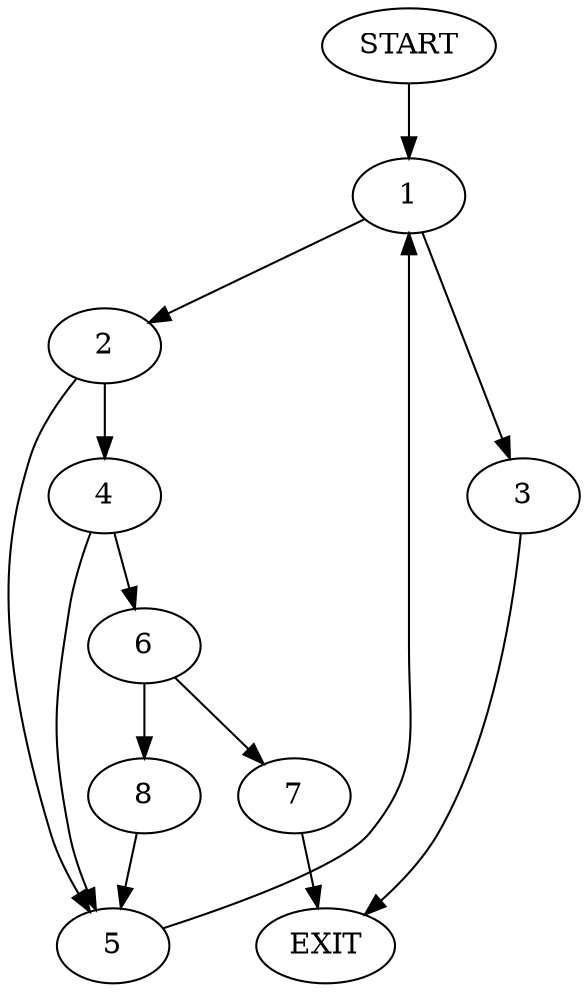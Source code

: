 digraph {
0 [label="START"]
9 [label="EXIT"]
0 -> 1
1 -> 2
1 -> 3
3 -> 9
2 -> 4
2 -> 5
4 -> 6
4 -> 5
5 -> 1
6 -> 7
6 -> 8
7 -> 9
8 -> 5
}
